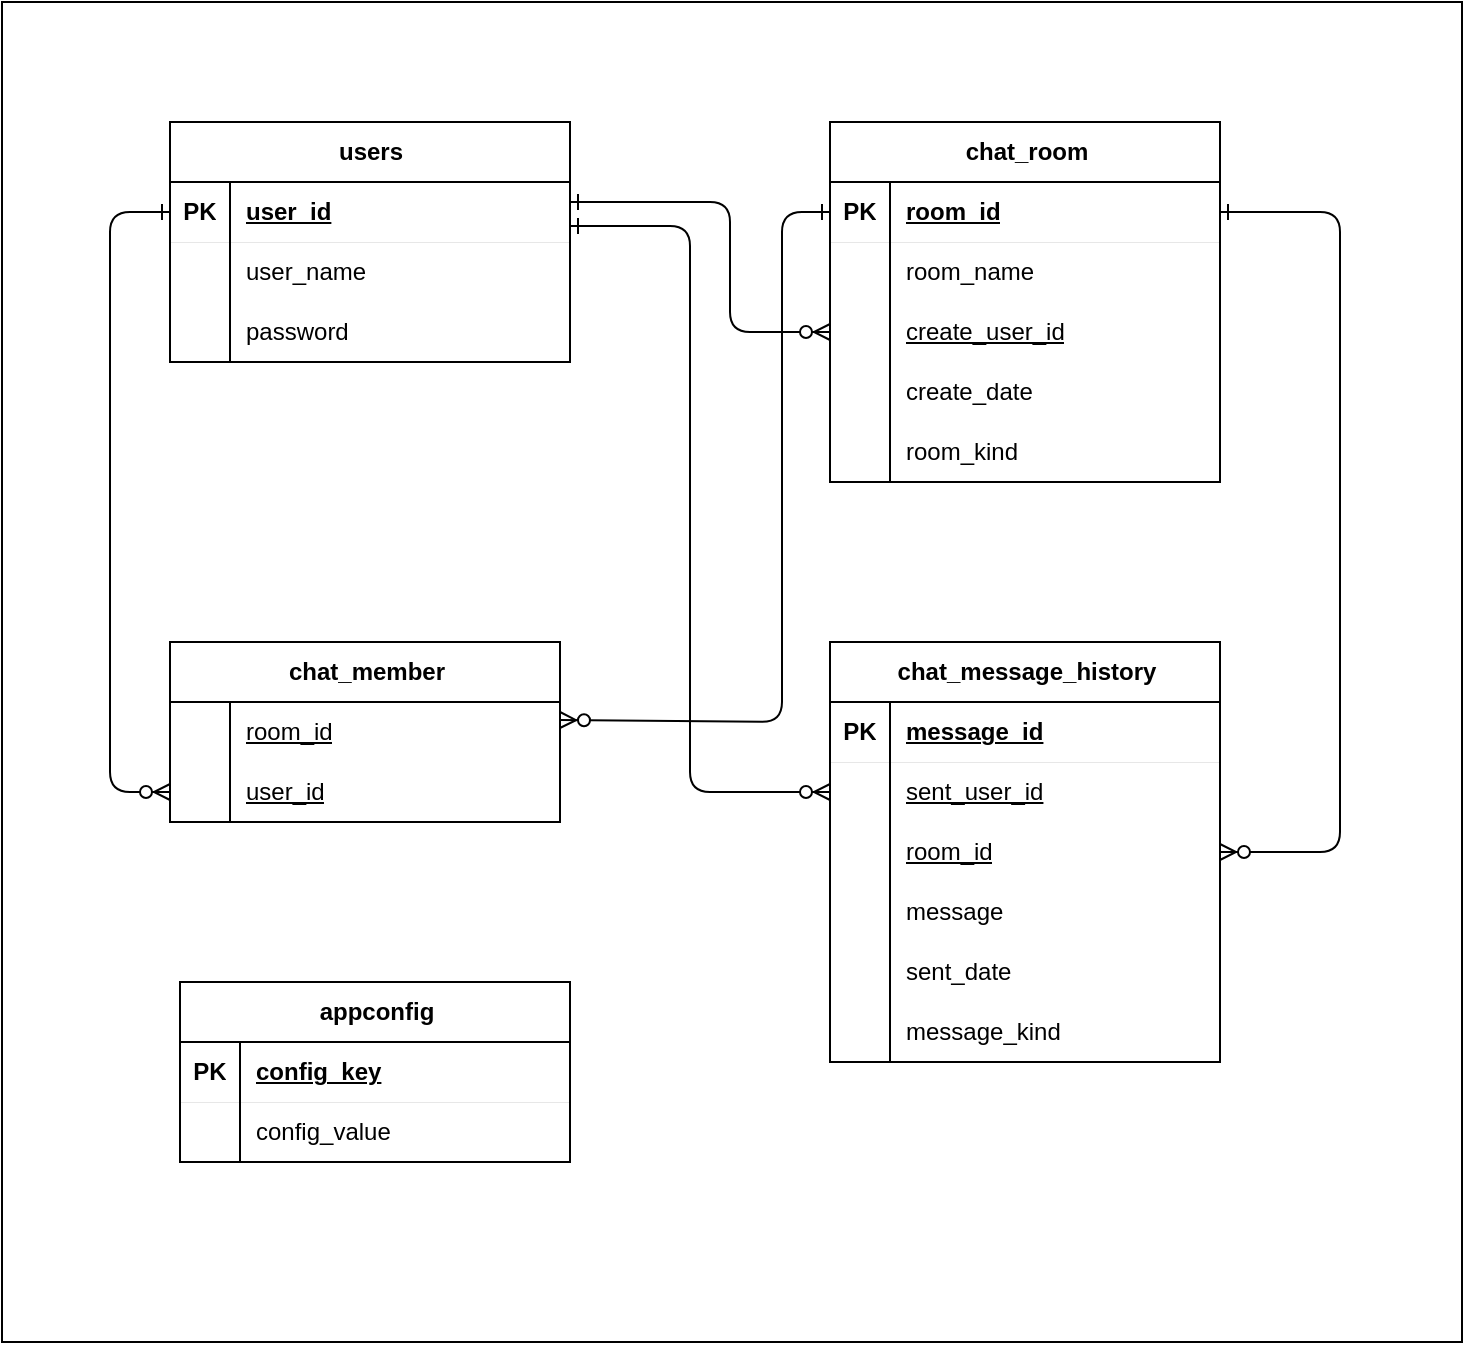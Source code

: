 <mxfile version="22.1.3" type="github">
  <diagram id="R2lEEEUBdFMjLlhIrx00" name="Page-1">
    <mxGraphModel dx="1434" dy="790" grid="1" gridSize="10" guides="1" tooltips="1" connect="1" arrows="1" fold="1" page="1" pageScale="1" pageWidth="850" pageHeight="1100" math="0" shadow="0" extFonts="Permanent Marker^https://fonts.googleapis.com/css?family=Permanent+Marker">
      <root>
        <mxCell id="0" />
        <mxCell id="1" parent="0" />
        <mxCell id="K1YxgeQCM2Q0nZ4SP5GE-53" value="" style="whiteSpace=wrap;html=1;" vertex="1" parent="1">
          <mxGeometry x="50" y="40" width="730" height="670" as="geometry" />
        </mxCell>
        <mxCell id="C-vyLk0tnHw3VtMMgP7b-1" value="" style="endArrow=ERzeroToMany;startArrow=ERone;endFill=1;startFill=0;entryX=0;entryY=0.5;entryDx=0;entryDy=0;" parent="1" target="yeZ7nKdXUPoDfyPP_PmN-37" edge="1">
          <mxGeometry width="100" height="100" relative="1" as="geometry">
            <mxPoint x="334" y="140" as="sourcePoint" />
            <mxPoint x="484" y="200" as="targetPoint" />
            <Array as="points">
              <mxPoint x="414" y="140" />
              <mxPoint x="414" y="205" />
            </Array>
          </mxGeometry>
        </mxCell>
        <mxCell id="yeZ7nKdXUPoDfyPP_PmN-14" value="" style="shape=partialRectangle;overflow=hidden;connectable=0;fillColor=none;top=0;left=0;bottom=0;right=0;strokeColor=#000000;" parent="1" vertex="1">
          <mxGeometry x="184" y="210" width="30" height="30" as="geometry">
            <mxRectangle width="30" height="30" as="alternateBounds" />
          </mxGeometry>
        </mxCell>
        <mxCell id="yeZ7nKdXUPoDfyPP_PmN-30" value="chat_room" style="shape=table;startSize=30;container=1;collapsible=1;childLayout=tableLayout;fixedRows=1;rowLines=0;fontStyle=1;align=center;resizeLast=1;html=1;strokeColor=default;verticalAlign=middle;fontFamily=Helvetica;fontSize=12;fontColor=default;fillColor=none;" parent="1" vertex="1">
          <mxGeometry x="464" y="100" width="195" height="180" as="geometry" />
        </mxCell>
        <mxCell id="yeZ7nKdXUPoDfyPP_PmN-31" value="" style="shape=tableRow;horizontal=0;startSize=0;swimlaneHead=0;swimlaneBody=0;fillColor=none;collapsible=0;dropTarget=0;points=[[0,0.5],[1,0.5]];portConstraint=eastwest;top=0;left=0;right=0;bottom=1;strokeColor=default;align=center;verticalAlign=middle;fontFamily=Helvetica;fontSize=12;fontColor=default;strokeWidth=0;" parent="yeZ7nKdXUPoDfyPP_PmN-30" vertex="1">
          <mxGeometry y="30" width="195" height="30" as="geometry" />
        </mxCell>
        <mxCell id="yeZ7nKdXUPoDfyPP_PmN-32" value="PK" style="shape=partialRectangle;connectable=0;fillColor=none;top=0;left=0;bottom=0;right=0;fontStyle=1;overflow=hidden;whiteSpace=wrap;html=1;strokeColor=default;align=center;verticalAlign=middle;fontFamily=Helvetica;fontSize=12;fontColor=default;" parent="yeZ7nKdXUPoDfyPP_PmN-31" vertex="1">
          <mxGeometry width="30" height="30" as="geometry">
            <mxRectangle width="30" height="30" as="alternateBounds" />
          </mxGeometry>
        </mxCell>
        <mxCell id="yeZ7nKdXUPoDfyPP_PmN-33" value="room_id" style="shape=partialRectangle;connectable=0;fillColor=none;top=0;left=0;bottom=0;right=0;align=left;spacingLeft=6;fontStyle=5;overflow=hidden;whiteSpace=wrap;html=1;strokeColor=default;verticalAlign=middle;fontFamily=Helvetica;fontSize=12;fontColor=default;" parent="yeZ7nKdXUPoDfyPP_PmN-31" vertex="1">
          <mxGeometry x="30" width="165" height="30" as="geometry">
            <mxRectangle width="165" height="30" as="alternateBounds" />
          </mxGeometry>
        </mxCell>
        <mxCell id="yeZ7nKdXUPoDfyPP_PmN-34" value="" style="shape=tableRow;horizontal=0;startSize=0;swimlaneHead=0;swimlaneBody=0;fillColor=none;collapsible=0;dropTarget=0;points=[[0,0.5],[1,0.5]];portConstraint=eastwest;top=0;left=0;right=0;bottom=0;strokeColor=default;align=center;verticalAlign=middle;fontFamily=Helvetica;fontSize=12;fontColor=default;" parent="yeZ7nKdXUPoDfyPP_PmN-30" vertex="1">
          <mxGeometry y="60" width="195" height="30" as="geometry" />
        </mxCell>
        <mxCell id="yeZ7nKdXUPoDfyPP_PmN-35" value="" style="shape=partialRectangle;connectable=0;fillColor=none;top=0;left=0;bottom=0;right=0;editable=1;overflow=hidden;whiteSpace=wrap;html=1;strokeColor=default;align=center;verticalAlign=middle;fontFamily=Helvetica;fontSize=12;fontColor=default;" parent="yeZ7nKdXUPoDfyPP_PmN-34" vertex="1">
          <mxGeometry width="30" height="30" as="geometry">
            <mxRectangle width="30" height="30" as="alternateBounds" />
          </mxGeometry>
        </mxCell>
        <mxCell id="yeZ7nKdXUPoDfyPP_PmN-36" value="room_name" style="shape=partialRectangle;connectable=0;fillColor=none;top=0;left=0;bottom=0;right=0;align=left;spacingLeft=6;overflow=hidden;whiteSpace=wrap;html=1;strokeColor=default;verticalAlign=middle;fontFamily=Helvetica;fontSize=12;fontColor=default;" parent="yeZ7nKdXUPoDfyPP_PmN-34" vertex="1">
          <mxGeometry x="30" width="165" height="30" as="geometry">
            <mxRectangle width="165" height="30" as="alternateBounds" />
          </mxGeometry>
        </mxCell>
        <mxCell id="yeZ7nKdXUPoDfyPP_PmN-37" value="" style="shape=tableRow;horizontal=0;startSize=0;swimlaneHead=0;swimlaneBody=0;fillColor=none;collapsible=0;dropTarget=0;points=[[0,0.5],[1,0.5]];portConstraint=eastwest;top=0;left=0;right=0;bottom=0;strokeColor=default;align=center;verticalAlign=middle;fontFamily=Helvetica;fontSize=12;fontColor=default;" parent="yeZ7nKdXUPoDfyPP_PmN-30" vertex="1">
          <mxGeometry y="90" width="195" height="30" as="geometry" />
        </mxCell>
        <mxCell id="yeZ7nKdXUPoDfyPP_PmN-38" value="" style="shape=partialRectangle;connectable=0;fillColor=none;top=0;left=0;bottom=0;right=0;editable=1;overflow=hidden;whiteSpace=wrap;html=1;strokeColor=default;align=center;verticalAlign=middle;fontFamily=Helvetica;fontSize=12;fontColor=default;" parent="yeZ7nKdXUPoDfyPP_PmN-37" vertex="1">
          <mxGeometry width="30" height="30" as="geometry">
            <mxRectangle width="30" height="30" as="alternateBounds" />
          </mxGeometry>
        </mxCell>
        <mxCell id="yeZ7nKdXUPoDfyPP_PmN-39" value="create_user_id" style="shape=partialRectangle;connectable=0;fillColor=none;top=0;left=0;bottom=0;right=0;align=left;spacingLeft=6;overflow=hidden;whiteSpace=wrap;html=1;strokeColor=default;verticalAlign=middle;fontFamily=Helvetica;fontSize=12;fontColor=default;fontStyle=4" parent="yeZ7nKdXUPoDfyPP_PmN-37" vertex="1">
          <mxGeometry x="30" width="165" height="30" as="geometry">
            <mxRectangle width="165" height="30" as="alternateBounds" />
          </mxGeometry>
        </mxCell>
        <mxCell id="yeZ7nKdXUPoDfyPP_PmN-40" value="" style="shape=tableRow;horizontal=0;startSize=0;swimlaneHead=0;swimlaneBody=0;fillColor=none;collapsible=0;dropTarget=0;points=[[0,0.5],[1,0.5]];portConstraint=eastwest;top=0;left=0;right=0;bottom=0;strokeColor=default;align=center;verticalAlign=middle;fontFamily=Helvetica;fontSize=12;fontColor=default;" parent="yeZ7nKdXUPoDfyPP_PmN-30" vertex="1">
          <mxGeometry y="120" width="195" height="30" as="geometry" />
        </mxCell>
        <mxCell id="yeZ7nKdXUPoDfyPP_PmN-41" value="" style="shape=partialRectangle;connectable=0;fillColor=none;top=0;left=0;bottom=0;right=0;editable=1;overflow=hidden;whiteSpace=wrap;html=1;strokeColor=default;align=center;verticalAlign=middle;fontFamily=Helvetica;fontSize=12;fontColor=default;" parent="yeZ7nKdXUPoDfyPP_PmN-40" vertex="1">
          <mxGeometry width="30" height="30" as="geometry">
            <mxRectangle width="30" height="30" as="alternateBounds" />
          </mxGeometry>
        </mxCell>
        <mxCell id="yeZ7nKdXUPoDfyPP_PmN-42" value="create_date" style="shape=partialRectangle;connectable=0;fillColor=none;top=0;left=0;bottom=0;right=0;align=left;spacingLeft=6;overflow=hidden;whiteSpace=wrap;html=1;strokeColor=default;verticalAlign=middle;fontFamily=Helvetica;fontSize=12;fontColor=default;" parent="yeZ7nKdXUPoDfyPP_PmN-40" vertex="1">
          <mxGeometry x="30" width="165" height="30" as="geometry">
            <mxRectangle width="165" height="30" as="alternateBounds" />
          </mxGeometry>
        </mxCell>
        <mxCell id="yeZ7nKdXUPoDfyPP_PmN-43" value="" style="shape=tableRow;horizontal=0;startSize=0;swimlaneHead=0;swimlaneBody=0;fillColor=none;collapsible=0;dropTarget=0;points=[[0,0.5],[1,0.5]];portConstraint=eastwest;top=0;left=0;right=0;bottom=0;strokeColor=default;align=center;verticalAlign=middle;fontFamily=Helvetica;fontSize=12;fontColor=default;" parent="yeZ7nKdXUPoDfyPP_PmN-30" vertex="1">
          <mxGeometry y="150" width="195" height="30" as="geometry" />
        </mxCell>
        <mxCell id="yeZ7nKdXUPoDfyPP_PmN-44" value="" style="shape=partialRectangle;connectable=0;fillColor=none;top=0;left=0;bottom=0;right=0;editable=1;overflow=hidden;whiteSpace=wrap;html=1;strokeColor=default;align=center;verticalAlign=middle;fontFamily=Helvetica;fontSize=12;fontColor=default;" parent="yeZ7nKdXUPoDfyPP_PmN-43" vertex="1">
          <mxGeometry width="30" height="30" as="geometry">
            <mxRectangle width="30" height="30" as="alternateBounds" />
          </mxGeometry>
        </mxCell>
        <mxCell id="yeZ7nKdXUPoDfyPP_PmN-45" value="room_kind" style="shape=partialRectangle;connectable=0;fillColor=none;top=0;left=0;bottom=0;right=0;align=left;spacingLeft=6;overflow=hidden;whiteSpace=wrap;html=1;strokeColor=default;verticalAlign=middle;fontFamily=Helvetica;fontSize=12;fontColor=default;" parent="yeZ7nKdXUPoDfyPP_PmN-43" vertex="1">
          <mxGeometry x="30" width="165" height="30" as="geometry">
            <mxRectangle width="165" height="30" as="alternateBounds" />
          </mxGeometry>
        </mxCell>
        <mxCell id="yeZ7nKdXUPoDfyPP_PmN-46" value="chat_message_history" style="shape=table;startSize=30;container=1;collapsible=1;childLayout=tableLayout;fixedRows=1;rowLines=0;fontStyle=1;align=center;resizeLast=1;html=1;strokeColor=default;verticalAlign=middle;fontFamily=Helvetica;fontSize=12;fontColor=default;fillColor=none;" parent="1" vertex="1">
          <mxGeometry x="464" y="360" width="195" height="210" as="geometry" />
        </mxCell>
        <mxCell id="yeZ7nKdXUPoDfyPP_PmN-47" value="" style="shape=tableRow;horizontal=0;startSize=0;swimlaneHead=0;swimlaneBody=0;fillColor=none;collapsible=0;dropTarget=0;points=[[0,0.5],[1,0.5]];portConstraint=eastwest;top=0;left=0;right=0;bottom=1;strokeColor=default;align=center;verticalAlign=middle;fontFamily=Helvetica;fontSize=12;fontColor=default;strokeWidth=0;" parent="yeZ7nKdXUPoDfyPP_PmN-46" vertex="1">
          <mxGeometry y="30" width="195" height="30" as="geometry" />
        </mxCell>
        <mxCell id="yeZ7nKdXUPoDfyPP_PmN-48" value="PK" style="shape=partialRectangle;connectable=0;fillColor=none;top=0;left=0;bottom=0;right=0;fontStyle=1;overflow=hidden;whiteSpace=wrap;html=1;strokeColor=default;align=center;verticalAlign=middle;fontFamily=Helvetica;fontSize=12;fontColor=default;" parent="yeZ7nKdXUPoDfyPP_PmN-47" vertex="1">
          <mxGeometry width="30" height="30" as="geometry">
            <mxRectangle width="30" height="30" as="alternateBounds" />
          </mxGeometry>
        </mxCell>
        <mxCell id="yeZ7nKdXUPoDfyPP_PmN-49" value="message_id" style="shape=partialRectangle;connectable=0;fillColor=none;top=0;left=0;bottom=0;right=0;align=left;spacingLeft=6;fontStyle=5;overflow=hidden;whiteSpace=wrap;html=1;strokeColor=default;verticalAlign=middle;fontFamily=Helvetica;fontSize=12;fontColor=default;" parent="yeZ7nKdXUPoDfyPP_PmN-47" vertex="1">
          <mxGeometry x="30" width="165" height="30" as="geometry">
            <mxRectangle width="165" height="30" as="alternateBounds" />
          </mxGeometry>
        </mxCell>
        <mxCell id="yeZ7nKdXUPoDfyPP_PmN-50" value="" style="shape=tableRow;horizontal=0;startSize=0;swimlaneHead=0;swimlaneBody=0;fillColor=none;collapsible=0;dropTarget=0;points=[[0,0.5],[1,0.5]];portConstraint=eastwest;top=0;left=0;right=0;bottom=0;strokeColor=default;align=center;verticalAlign=middle;fontFamily=Helvetica;fontSize=12;fontColor=default;" parent="yeZ7nKdXUPoDfyPP_PmN-46" vertex="1">
          <mxGeometry y="60" width="195" height="30" as="geometry" />
        </mxCell>
        <mxCell id="yeZ7nKdXUPoDfyPP_PmN-51" value="" style="shape=partialRectangle;connectable=0;fillColor=none;top=0;left=0;bottom=0;right=0;editable=1;overflow=hidden;whiteSpace=wrap;html=1;strokeColor=default;align=center;verticalAlign=middle;fontFamily=Helvetica;fontSize=12;fontColor=default;" parent="yeZ7nKdXUPoDfyPP_PmN-50" vertex="1">
          <mxGeometry width="30" height="30" as="geometry">
            <mxRectangle width="30" height="30" as="alternateBounds" />
          </mxGeometry>
        </mxCell>
        <mxCell id="yeZ7nKdXUPoDfyPP_PmN-52" value="sent_user_id" style="shape=partialRectangle;connectable=0;fillColor=none;top=0;left=0;bottom=0;right=0;align=left;spacingLeft=6;overflow=hidden;whiteSpace=wrap;html=1;strokeColor=default;verticalAlign=middle;fontFamily=Helvetica;fontSize=12;fontColor=default;fontStyle=4" parent="yeZ7nKdXUPoDfyPP_PmN-50" vertex="1">
          <mxGeometry x="30" width="165" height="30" as="geometry">
            <mxRectangle width="165" height="30" as="alternateBounds" />
          </mxGeometry>
        </mxCell>
        <mxCell id="yeZ7nKdXUPoDfyPP_PmN-53" value="" style="shape=tableRow;horizontal=0;startSize=0;swimlaneHead=0;swimlaneBody=0;fillColor=none;collapsible=0;dropTarget=0;points=[[0,0.5],[1,0.5]];portConstraint=eastwest;top=0;left=0;right=0;bottom=0;strokeColor=default;align=center;verticalAlign=middle;fontFamily=Helvetica;fontSize=12;fontColor=default;" parent="yeZ7nKdXUPoDfyPP_PmN-46" vertex="1">
          <mxGeometry y="90" width="195" height="30" as="geometry" />
        </mxCell>
        <mxCell id="yeZ7nKdXUPoDfyPP_PmN-54" value="" style="shape=partialRectangle;connectable=0;fillColor=none;top=0;left=0;bottom=0;right=0;editable=1;overflow=hidden;whiteSpace=wrap;html=1;strokeColor=default;align=center;verticalAlign=middle;fontFamily=Helvetica;fontSize=12;fontColor=default;" parent="yeZ7nKdXUPoDfyPP_PmN-53" vertex="1">
          <mxGeometry width="30" height="30" as="geometry">
            <mxRectangle width="30" height="30" as="alternateBounds" />
          </mxGeometry>
        </mxCell>
        <mxCell id="yeZ7nKdXUPoDfyPP_PmN-55" value="room_id" style="shape=partialRectangle;connectable=0;fillColor=none;top=0;left=0;bottom=0;right=0;align=left;spacingLeft=6;overflow=hidden;whiteSpace=wrap;html=1;strokeColor=default;verticalAlign=middle;fontFamily=Helvetica;fontSize=12;fontColor=default;fontStyle=4" parent="yeZ7nKdXUPoDfyPP_PmN-53" vertex="1">
          <mxGeometry x="30" width="165" height="30" as="geometry">
            <mxRectangle width="165" height="30" as="alternateBounds" />
          </mxGeometry>
        </mxCell>
        <mxCell id="yeZ7nKdXUPoDfyPP_PmN-56" value="" style="shape=tableRow;horizontal=0;startSize=0;swimlaneHead=0;swimlaneBody=0;fillColor=none;collapsible=0;dropTarget=0;points=[[0,0.5],[1,0.5]];portConstraint=eastwest;top=0;left=0;right=0;bottom=0;strokeColor=default;align=center;verticalAlign=middle;fontFamily=Helvetica;fontSize=12;fontColor=default;" parent="yeZ7nKdXUPoDfyPP_PmN-46" vertex="1">
          <mxGeometry y="120" width="195" height="30" as="geometry" />
        </mxCell>
        <mxCell id="yeZ7nKdXUPoDfyPP_PmN-57" value="" style="shape=partialRectangle;connectable=0;fillColor=none;top=0;left=0;bottom=0;right=0;editable=1;overflow=hidden;whiteSpace=wrap;html=1;strokeColor=default;align=center;verticalAlign=middle;fontFamily=Helvetica;fontSize=12;fontColor=default;" parent="yeZ7nKdXUPoDfyPP_PmN-56" vertex="1">
          <mxGeometry width="30" height="30" as="geometry">
            <mxRectangle width="30" height="30" as="alternateBounds" />
          </mxGeometry>
        </mxCell>
        <mxCell id="yeZ7nKdXUPoDfyPP_PmN-58" value="message" style="shape=partialRectangle;connectable=0;fillColor=none;top=0;left=0;bottom=0;right=0;align=left;spacingLeft=6;overflow=hidden;whiteSpace=wrap;html=1;strokeColor=default;verticalAlign=middle;fontFamily=Helvetica;fontSize=12;fontColor=default;" parent="yeZ7nKdXUPoDfyPP_PmN-56" vertex="1">
          <mxGeometry x="30" width="165" height="30" as="geometry">
            <mxRectangle width="165" height="30" as="alternateBounds" />
          </mxGeometry>
        </mxCell>
        <mxCell id="yeZ7nKdXUPoDfyPP_PmN-59" value="" style="shape=tableRow;horizontal=0;startSize=0;swimlaneHead=0;swimlaneBody=0;fillColor=none;collapsible=0;dropTarget=0;points=[[0,0.5],[1,0.5]];portConstraint=eastwest;top=0;left=0;right=0;bottom=0;strokeColor=default;align=center;verticalAlign=middle;fontFamily=Helvetica;fontSize=12;fontColor=default;" parent="yeZ7nKdXUPoDfyPP_PmN-46" vertex="1">
          <mxGeometry y="150" width="195" height="30" as="geometry" />
        </mxCell>
        <mxCell id="yeZ7nKdXUPoDfyPP_PmN-60" value="" style="shape=partialRectangle;connectable=0;fillColor=none;top=0;left=0;bottom=0;right=0;editable=1;overflow=hidden;whiteSpace=wrap;html=1;strokeColor=default;align=center;verticalAlign=middle;fontFamily=Helvetica;fontSize=12;fontColor=default;" parent="yeZ7nKdXUPoDfyPP_PmN-59" vertex="1">
          <mxGeometry width="30" height="30" as="geometry">
            <mxRectangle width="30" height="30" as="alternateBounds" />
          </mxGeometry>
        </mxCell>
        <mxCell id="yeZ7nKdXUPoDfyPP_PmN-61" value="sent_date" style="shape=partialRectangle;connectable=0;fillColor=none;top=0;left=0;bottom=0;right=0;align=left;spacingLeft=6;overflow=hidden;whiteSpace=wrap;html=1;strokeColor=default;verticalAlign=middle;fontFamily=Helvetica;fontSize=12;fontColor=default;" parent="yeZ7nKdXUPoDfyPP_PmN-59" vertex="1">
          <mxGeometry x="30" width="165" height="30" as="geometry">
            <mxRectangle width="165" height="30" as="alternateBounds" />
          </mxGeometry>
        </mxCell>
        <mxCell id="K1YxgeQCM2Q0nZ4SP5GE-1" value="" style="shape=tableRow;horizontal=0;startSize=0;swimlaneHead=0;swimlaneBody=0;fillColor=none;collapsible=0;dropTarget=0;points=[[0,0.5],[1,0.5]];portConstraint=eastwest;top=0;left=0;right=0;bottom=0;strokeColor=default;align=center;verticalAlign=middle;fontFamily=Helvetica;fontSize=12;fontColor=default;" vertex="1" parent="yeZ7nKdXUPoDfyPP_PmN-46">
          <mxGeometry y="180" width="195" height="30" as="geometry" />
        </mxCell>
        <mxCell id="K1YxgeQCM2Q0nZ4SP5GE-2" value="" style="shape=partialRectangle;connectable=0;fillColor=none;top=0;left=0;bottom=0;right=0;editable=1;overflow=hidden;whiteSpace=wrap;html=1;strokeColor=default;align=center;verticalAlign=middle;fontFamily=Helvetica;fontSize=12;fontColor=default;" vertex="1" parent="K1YxgeQCM2Q0nZ4SP5GE-1">
          <mxGeometry width="30" height="30" as="geometry">
            <mxRectangle width="30" height="30" as="alternateBounds" />
          </mxGeometry>
        </mxCell>
        <mxCell id="K1YxgeQCM2Q0nZ4SP5GE-3" value="message_kind" style="shape=partialRectangle;connectable=0;fillColor=none;top=0;left=0;bottom=0;right=0;align=left;spacingLeft=6;overflow=hidden;whiteSpace=wrap;html=1;strokeColor=default;verticalAlign=middle;fontFamily=Helvetica;fontSize=12;fontColor=default;" vertex="1" parent="K1YxgeQCM2Q0nZ4SP5GE-1">
          <mxGeometry x="30" width="165" height="30" as="geometry">
            <mxRectangle width="165" height="30" as="alternateBounds" />
          </mxGeometry>
        </mxCell>
        <mxCell id="yeZ7nKdXUPoDfyPP_PmN-69" value="users" style="shape=table;startSize=30;container=1;collapsible=1;childLayout=tableLayout;fixedRows=1;rowLines=0;fontStyle=1;align=center;resizeLast=1;html=1;strokeColor=default;verticalAlign=middle;fontFamily=Helvetica;fontSize=12;fontColor=default;fillColor=none;" parent="1" vertex="1">
          <mxGeometry x="134" y="100" width="200" height="120" as="geometry" />
        </mxCell>
        <mxCell id="yeZ7nKdXUPoDfyPP_PmN-70" value="" style="shape=tableRow;horizontal=0;startSize=0;swimlaneHead=0;swimlaneBody=0;fillColor=none;collapsible=0;dropTarget=0;points=[[0,0.5],[1,0.5]];portConstraint=eastwest;top=0;left=0;right=0;bottom=1;strokeColor=default;align=center;verticalAlign=middle;fontFamily=Helvetica;fontSize=12;fontColor=default;strokeWidth=0;" parent="yeZ7nKdXUPoDfyPP_PmN-69" vertex="1">
          <mxGeometry y="30" width="200" height="30" as="geometry" />
        </mxCell>
        <mxCell id="yeZ7nKdXUPoDfyPP_PmN-71" value="PK" style="shape=partialRectangle;connectable=0;fillColor=none;top=0;left=0;bottom=0;right=0;fontStyle=1;overflow=hidden;whiteSpace=wrap;html=1;strokeColor=default;align=center;verticalAlign=middle;fontFamily=Helvetica;fontSize=12;fontColor=default;" parent="yeZ7nKdXUPoDfyPP_PmN-70" vertex="1">
          <mxGeometry width="30" height="30" as="geometry">
            <mxRectangle width="30" height="30" as="alternateBounds" />
          </mxGeometry>
        </mxCell>
        <mxCell id="yeZ7nKdXUPoDfyPP_PmN-72" value="user_id" style="shape=partialRectangle;connectable=0;fillColor=none;top=0;left=0;bottom=0;right=0;align=left;spacingLeft=6;fontStyle=5;overflow=hidden;whiteSpace=wrap;html=1;strokeColor=default;verticalAlign=middle;fontFamily=Helvetica;fontSize=12;fontColor=default;" parent="yeZ7nKdXUPoDfyPP_PmN-70" vertex="1">
          <mxGeometry x="30" width="170" height="30" as="geometry">
            <mxRectangle width="170" height="30" as="alternateBounds" />
          </mxGeometry>
        </mxCell>
        <mxCell id="yeZ7nKdXUPoDfyPP_PmN-73" value="" style="shape=tableRow;horizontal=0;startSize=0;swimlaneHead=0;swimlaneBody=0;fillColor=none;collapsible=0;dropTarget=0;points=[[0,0.5],[1,0.5]];portConstraint=eastwest;top=0;left=0;right=0;bottom=0;strokeColor=default;align=center;verticalAlign=middle;fontFamily=Helvetica;fontSize=12;fontColor=default;" parent="yeZ7nKdXUPoDfyPP_PmN-69" vertex="1">
          <mxGeometry y="60" width="200" height="30" as="geometry" />
        </mxCell>
        <mxCell id="yeZ7nKdXUPoDfyPP_PmN-74" value="" style="shape=partialRectangle;connectable=0;fillColor=none;top=0;left=0;bottom=0;right=0;editable=1;overflow=hidden;whiteSpace=wrap;html=1;strokeColor=default;align=center;verticalAlign=middle;fontFamily=Helvetica;fontSize=12;fontColor=default;" parent="yeZ7nKdXUPoDfyPP_PmN-73" vertex="1">
          <mxGeometry width="30" height="30" as="geometry">
            <mxRectangle width="30" height="30" as="alternateBounds" />
          </mxGeometry>
        </mxCell>
        <mxCell id="yeZ7nKdXUPoDfyPP_PmN-75" value="user_name" style="shape=partialRectangle;connectable=0;fillColor=none;top=0;left=0;bottom=0;right=0;align=left;spacingLeft=6;overflow=hidden;whiteSpace=wrap;html=1;strokeColor=default;verticalAlign=middle;fontFamily=Helvetica;fontSize=12;fontColor=default;" parent="yeZ7nKdXUPoDfyPP_PmN-73" vertex="1">
          <mxGeometry x="30" width="170" height="30" as="geometry">
            <mxRectangle width="170" height="30" as="alternateBounds" />
          </mxGeometry>
        </mxCell>
        <mxCell id="yeZ7nKdXUPoDfyPP_PmN-76" value="" style="shape=tableRow;horizontal=0;startSize=0;swimlaneHead=0;swimlaneBody=0;fillColor=none;collapsible=0;dropTarget=0;points=[[0,0.5],[1,0.5]];portConstraint=eastwest;top=0;left=0;right=0;bottom=0;strokeColor=default;align=center;verticalAlign=middle;fontFamily=Helvetica;fontSize=12;fontColor=default;" parent="yeZ7nKdXUPoDfyPP_PmN-69" vertex="1">
          <mxGeometry y="90" width="200" height="30" as="geometry" />
        </mxCell>
        <mxCell id="yeZ7nKdXUPoDfyPP_PmN-77" value="" style="shape=partialRectangle;connectable=0;fillColor=none;top=0;left=0;bottom=0;right=0;editable=1;overflow=hidden;whiteSpace=wrap;html=1;strokeColor=default;align=center;verticalAlign=middle;fontFamily=Helvetica;fontSize=12;fontColor=default;" parent="yeZ7nKdXUPoDfyPP_PmN-76" vertex="1">
          <mxGeometry width="30" height="30" as="geometry">
            <mxRectangle width="30" height="30" as="alternateBounds" />
          </mxGeometry>
        </mxCell>
        <mxCell id="yeZ7nKdXUPoDfyPP_PmN-78" value="password" style="shape=partialRectangle;connectable=0;fillColor=none;top=0;left=0;bottom=0;right=0;align=left;spacingLeft=6;overflow=hidden;whiteSpace=wrap;html=1;strokeColor=default;verticalAlign=middle;fontFamily=Helvetica;fontSize=12;fontColor=default;" parent="yeZ7nKdXUPoDfyPP_PmN-76" vertex="1">
          <mxGeometry x="30" width="170" height="30" as="geometry">
            <mxRectangle width="170" height="30" as="alternateBounds" />
          </mxGeometry>
        </mxCell>
        <mxCell id="yeZ7nKdXUPoDfyPP_PmN-80" value="" style="endArrow=ERzeroToMany;startArrow=ERone;endFill=1;startFill=0;entryX=0;entryY=0.5;entryDx=0;entryDy=0;" parent="1" target="yeZ7nKdXUPoDfyPP_PmN-50" edge="1">
          <mxGeometry width="100" height="100" relative="1" as="geometry">
            <mxPoint x="334" y="152" as="sourcePoint" />
            <mxPoint x="584" y="620" as="targetPoint" />
            <Array as="points">
              <mxPoint x="394" y="152" />
              <mxPoint x="394" y="435" />
            </Array>
          </mxGeometry>
        </mxCell>
        <mxCell id="WWsRLIdS3yRi15NpV-fG-1" value="" style="endArrow=ERzeroToMany;startArrow=ERone;endFill=1;startFill=0;entryX=1;entryY=0.5;entryDx=0;entryDy=0;exitX=1;exitY=0.5;exitDx=0;exitDy=0;" parent="1" source="yeZ7nKdXUPoDfyPP_PmN-31" target="yeZ7nKdXUPoDfyPP_PmN-53" edge="1">
          <mxGeometry width="100" height="100" relative="1" as="geometry">
            <mxPoint x="659" y="210" as="sourcePoint" />
            <mxPoint x="789" y="493" as="targetPoint" />
            <Array as="points">
              <mxPoint x="719" y="145" />
              <mxPoint x="719" y="465" />
            </Array>
          </mxGeometry>
        </mxCell>
        <mxCell id="WWsRLIdS3yRi15NpV-fG-2" value="chat_member" style="shape=table;startSize=30;container=1;collapsible=1;childLayout=tableLayout;fixedRows=1;rowLines=0;fontStyle=1;align=center;resizeLast=1;html=1;strokeColor=default;verticalAlign=middle;fontFamily=Helvetica;fontSize=12;fontColor=default;fillColor=none;" parent="1" vertex="1">
          <mxGeometry x="134" y="360" width="195" height="90" as="geometry" />
        </mxCell>
        <mxCell id="WWsRLIdS3yRi15NpV-fG-9" value="" style="shape=tableRow;horizontal=0;startSize=0;swimlaneHead=0;swimlaneBody=0;fillColor=none;collapsible=0;dropTarget=0;points=[[0,0.5],[1,0.5]];portConstraint=eastwest;top=0;left=0;right=0;bottom=0;strokeColor=default;align=center;verticalAlign=middle;fontFamily=Helvetica;fontSize=12;fontColor=default;" parent="WWsRLIdS3yRi15NpV-fG-2" vertex="1">
          <mxGeometry y="30" width="195" height="30" as="geometry" />
        </mxCell>
        <mxCell id="WWsRLIdS3yRi15NpV-fG-10" value="" style="shape=partialRectangle;connectable=0;fillColor=none;top=0;left=0;bottom=0;right=0;editable=1;overflow=hidden;whiteSpace=wrap;html=1;strokeColor=default;align=center;verticalAlign=middle;fontFamily=Helvetica;fontSize=12;fontColor=default;" parent="WWsRLIdS3yRi15NpV-fG-9" vertex="1">
          <mxGeometry width="30" height="30" as="geometry">
            <mxRectangle width="30" height="30" as="alternateBounds" />
          </mxGeometry>
        </mxCell>
        <mxCell id="WWsRLIdS3yRi15NpV-fG-11" value="room_id" style="shape=partialRectangle;connectable=0;fillColor=none;top=0;left=0;bottom=0;right=0;align=left;spacingLeft=6;overflow=hidden;whiteSpace=wrap;html=1;strokeColor=default;verticalAlign=middle;fontFamily=Helvetica;fontSize=12;fontColor=default;fontStyle=4" parent="WWsRLIdS3yRi15NpV-fG-9" vertex="1">
          <mxGeometry x="30" width="165" height="30" as="geometry">
            <mxRectangle width="165" height="30" as="alternateBounds" />
          </mxGeometry>
        </mxCell>
        <mxCell id="WWsRLIdS3yRi15NpV-fG-12" value="" style="shape=tableRow;horizontal=0;startSize=0;swimlaneHead=0;swimlaneBody=0;fillColor=none;collapsible=0;dropTarget=0;points=[[0,0.5],[1,0.5]];portConstraint=eastwest;top=0;left=0;right=0;bottom=0;strokeColor=default;align=center;verticalAlign=middle;fontFamily=Helvetica;fontSize=12;fontColor=default;" parent="WWsRLIdS3yRi15NpV-fG-2" vertex="1">
          <mxGeometry y="60" width="195" height="30" as="geometry" />
        </mxCell>
        <mxCell id="WWsRLIdS3yRi15NpV-fG-13" value="" style="shape=partialRectangle;connectable=0;fillColor=none;top=0;left=0;bottom=0;right=0;editable=1;overflow=hidden;whiteSpace=wrap;html=1;strokeColor=default;align=center;verticalAlign=middle;fontFamily=Helvetica;fontSize=12;fontColor=default;" parent="WWsRLIdS3yRi15NpV-fG-12" vertex="1">
          <mxGeometry width="30" height="30" as="geometry">
            <mxRectangle width="30" height="30" as="alternateBounds" />
          </mxGeometry>
        </mxCell>
        <mxCell id="WWsRLIdS3yRi15NpV-fG-14" value="user_id" style="shape=partialRectangle;connectable=0;fillColor=none;top=0;left=0;bottom=0;right=0;align=left;spacingLeft=6;overflow=hidden;whiteSpace=wrap;html=1;strokeColor=default;verticalAlign=middle;fontFamily=Helvetica;fontSize=12;fontColor=default;fontStyle=4" parent="WWsRLIdS3yRi15NpV-fG-12" vertex="1">
          <mxGeometry x="30" width="165" height="30" as="geometry">
            <mxRectangle width="165" height="30" as="alternateBounds" />
          </mxGeometry>
        </mxCell>
        <mxCell id="WWsRLIdS3yRi15NpV-fG-19" value="" style="endArrow=ERzeroToMany;startArrow=ERone;endFill=1;startFill=0;entryX=0;entryY=0.5;entryDx=0;entryDy=0;exitX=0;exitY=0.5;exitDx=0;exitDy=0;" parent="1" source="yeZ7nKdXUPoDfyPP_PmN-70" target="WWsRLIdS3yRi15NpV-fG-12" edge="1">
          <mxGeometry width="100" height="100" relative="1" as="geometry">
            <mxPoint x="154" y="145" as="sourcePoint" />
            <mxPoint x="154" y="435" as="targetPoint" />
            <Array as="points">
              <mxPoint x="104" y="145" />
              <mxPoint x="104" y="435" />
            </Array>
          </mxGeometry>
        </mxCell>
        <mxCell id="WWsRLIdS3yRi15NpV-fG-22" value="" style="endArrow=ERzeroToMany;startArrow=ERone;endFill=1;startFill=0;entryX=1;entryY=0.3;entryDx=0;entryDy=0;exitX=0;exitY=0.5;exitDx=0;exitDy=0;entryPerimeter=0;" parent="1" source="yeZ7nKdXUPoDfyPP_PmN-31" target="WWsRLIdS3yRi15NpV-fG-9" edge="1">
          <mxGeometry width="100" height="100" relative="1" as="geometry">
            <mxPoint x="270" y="510" as="sourcePoint" />
            <mxPoint x="400" y="793" as="targetPoint" />
            <Array as="points">
              <mxPoint x="440" y="145" />
              <mxPoint x="440" y="400" />
            </Array>
          </mxGeometry>
        </mxCell>
        <mxCell id="K1YxgeQCM2Q0nZ4SP5GE-37" value="appconfig" style="shape=table;startSize=30;container=1;collapsible=1;childLayout=tableLayout;fixedRows=1;rowLines=0;fontStyle=1;align=center;resizeLast=1;html=1;strokeColor=default;verticalAlign=middle;fontFamily=Helvetica;fontSize=12;fontColor=default;fillColor=none;" vertex="1" parent="1">
          <mxGeometry x="139" y="530" width="195" height="90" as="geometry" />
        </mxCell>
        <mxCell id="K1YxgeQCM2Q0nZ4SP5GE-38" value="" style="shape=tableRow;horizontal=0;startSize=0;swimlaneHead=0;swimlaneBody=0;fillColor=none;collapsible=0;dropTarget=0;points=[[0,0.5],[1,0.5]];portConstraint=eastwest;top=0;left=0;right=0;bottom=1;strokeColor=default;align=center;verticalAlign=middle;fontFamily=Helvetica;fontSize=12;fontColor=default;strokeWidth=0;" vertex="1" parent="K1YxgeQCM2Q0nZ4SP5GE-37">
          <mxGeometry y="30" width="195" height="30" as="geometry" />
        </mxCell>
        <mxCell id="K1YxgeQCM2Q0nZ4SP5GE-39" value="PK" style="shape=partialRectangle;connectable=0;fillColor=none;top=0;left=0;bottom=0;right=0;fontStyle=1;overflow=hidden;whiteSpace=wrap;html=1;strokeColor=default;align=center;verticalAlign=middle;fontFamily=Helvetica;fontSize=12;fontColor=default;" vertex="1" parent="K1YxgeQCM2Q0nZ4SP5GE-38">
          <mxGeometry width="30" height="30" as="geometry">
            <mxRectangle width="30" height="30" as="alternateBounds" />
          </mxGeometry>
        </mxCell>
        <mxCell id="K1YxgeQCM2Q0nZ4SP5GE-40" value="config_key" style="shape=partialRectangle;connectable=0;fillColor=none;top=0;left=0;bottom=0;right=0;align=left;spacingLeft=6;fontStyle=5;overflow=hidden;whiteSpace=wrap;html=1;strokeColor=default;verticalAlign=middle;fontFamily=Helvetica;fontSize=12;fontColor=default;" vertex="1" parent="K1YxgeQCM2Q0nZ4SP5GE-38">
          <mxGeometry x="30" width="165" height="30" as="geometry">
            <mxRectangle width="165" height="30" as="alternateBounds" />
          </mxGeometry>
        </mxCell>
        <mxCell id="K1YxgeQCM2Q0nZ4SP5GE-41" value="" style="shape=tableRow;horizontal=0;startSize=0;swimlaneHead=0;swimlaneBody=0;fillColor=none;collapsible=0;dropTarget=0;points=[[0,0.5],[1,0.5]];portConstraint=eastwest;top=0;left=0;right=0;bottom=0;strokeColor=default;align=center;verticalAlign=middle;fontFamily=Helvetica;fontSize=12;fontColor=default;" vertex="1" parent="K1YxgeQCM2Q0nZ4SP5GE-37">
          <mxGeometry y="60" width="195" height="30" as="geometry" />
        </mxCell>
        <mxCell id="K1YxgeQCM2Q0nZ4SP5GE-42" value="" style="shape=partialRectangle;connectable=0;fillColor=none;top=0;left=0;bottom=0;right=0;editable=1;overflow=hidden;whiteSpace=wrap;html=1;strokeColor=default;align=center;verticalAlign=middle;fontFamily=Helvetica;fontSize=12;fontColor=default;" vertex="1" parent="K1YxgeQCM2Q0nZ4SP5GE-41">
          <mxGeometry width="30" height="30" as="geometry">
            <mxRectangle width="30" height="30" as="alternateBounds" />
          </mxGeometry>
        </mxCell>
        <mxCell id="K1YxgeQCM2Q0nZ4SP5GE-43" value="config_value" style="shape=partialRectangle;connectable=0;fillColor=none;top=0;left=0;bottom=0;right=0;align=left;spacingLeft=6;overflow=hidden;whiteSpace=wrap;html=1;strokeColor=default;verticalAlign=middle;fontFamily=Helvetica;fontSize=12;fontColor=default;" vertex="1" parent="K1YxgeQCM2Q0nZ4SP5GE-41">
          <mxGeometry x="30" width="165" height="30" as="geometry">
            <mxRectangle width="165" height="30" as="alternateBounds" />
          </mxGeometry>
        </mxCell>
      </root>
    </mxGraphModel>
  </diagram>
</mxfile>
